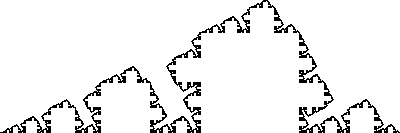 settings.tex="pdflatex";

texpreamble("\usepackage{amsmath}
\usepackage{amsthm,amssymb}
\usepackage{mathpazo}
\usepackage[svgnames]{xcolor}
");
import graph;
//import animation;

size(200);

transform S=scale(1/2);
transform T=shift((1/2,0))*rotate(90)*scale(1/4);
transform U=shift((1/2,1/4))*scale(1/4);
transform V=shift((3/4,1/4))*rotate(-90)*scale(1/4);
transform W=shift((3/4,0))*scale(1/4);

picture P;
draw(P,(0,0)--(1,0),linewidth(0.1));
//filldraw(P,unitsquare,linewidth(0.1));

int N=7;

//animation A;

//save();
//add(P);
//A.add();
//restore();

picture Q=P;

for(int i=1; i<=N; ++i){
//save();
picture R;
add(R,S*Q);
add(R,T*Q);
add(R,U*Q);
add(R,V*Q);
add(R,W*Q);
erase(Q);
Q=R;
//A.add(R);
add(P,R);
//restore();
}

//label(A.pdf("controls",multipage=false),fontsize(5));

add(Q);